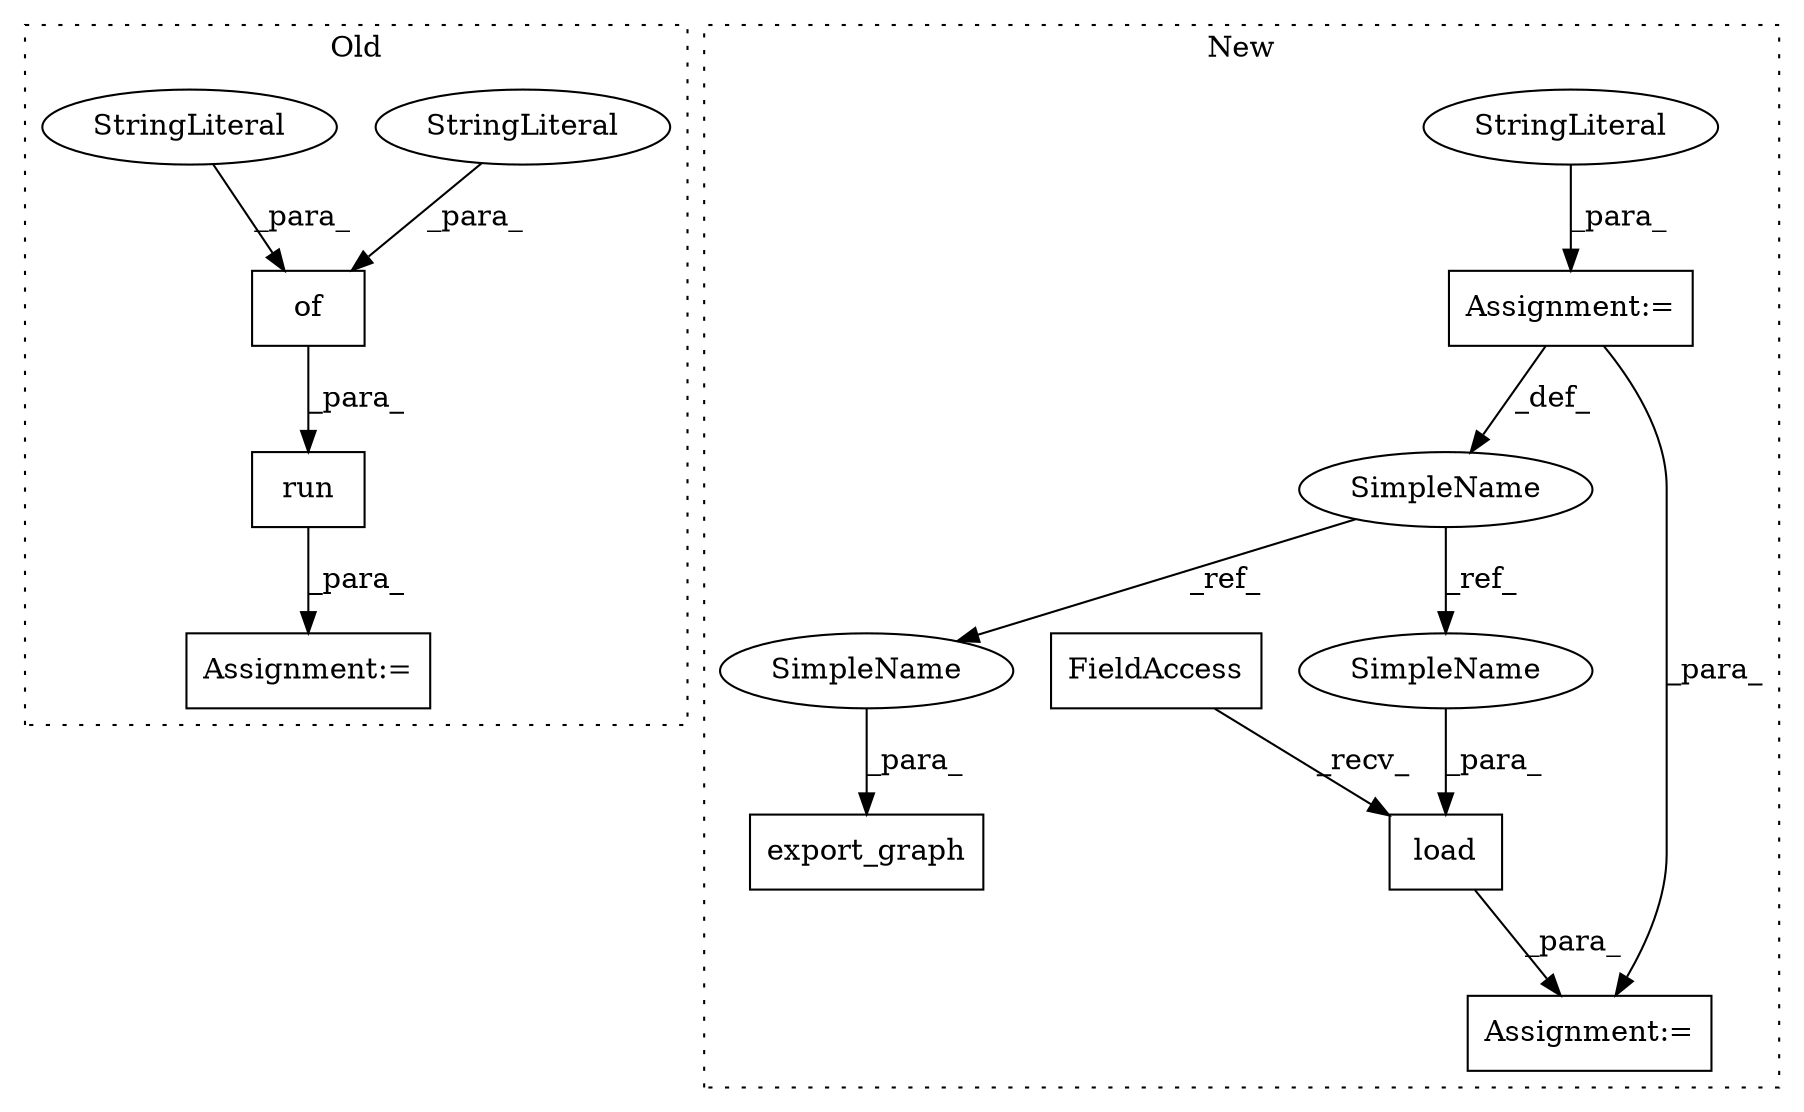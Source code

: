 digraph G {
subgraph cluster0 {
1 [label="run" a="32" s="7817,7852" l="4,1" shape="box"];
6 [label="of" a="32" s="7825,7851" l="3,1" shape="box"];
8 [label="StringLiteral" a="45" s="7828" l="3" shape="ellipse"];
11 [label="Assignment:=" a="7" s="7809" l="1" shape="box"];
12 [label="StringLiteral" a="45" s="7834" l="9" shape="ellipse"];
label = "Old";
style="dotted";
}
subgraph cluster1 {
2 [label="export_graph" a="32" s="8649,8672" l="13,1" shape="box"];
3 [label="SimpleName" a="42" s="8590" l="10" shape="ellipse"];
4 [label="load" a="32" s="8711,8726" l="5,1" shape="box"];
5 [label="FieldAccess" a="22" s="8688" l="22" shape="box"];
7 [label="Assignment:=" a="7" s="8687" l="1" shape="box"];
9 [label="Assignment:=" a="7" s="8600" l="1" shape="box"];
10 [label="StringLiteral" a="45" s="8601" l="35" shape="ellipse"];
13 [label="SimpleName" a="42" s="8662" l="10" shape="ellipse"];
14 [label="SimpleName" a="42" s="8716" l="10" shape="ellipse"];
label = "New";
style="dotted";
}
1 -> 11 [label="_para_"];
3 -> 14 [label="_ref_"];
3 -> 13 [label="_ref_"];
4 -> 7 [label="_para_"];
5 -> 4 [label="_recv_"];
6 -> 1 [label="_para_"];
8 -> 6 [label="_para_"];
9 -> 3 [label="_def_"];
9 -> 7 [label="_para_"];
10 -> 9 [label="_para_"];
12 -> 6 [label="_para_"];
13 -> 2 [label="_para_"];
14 -> 4 [label="_para_"];
}